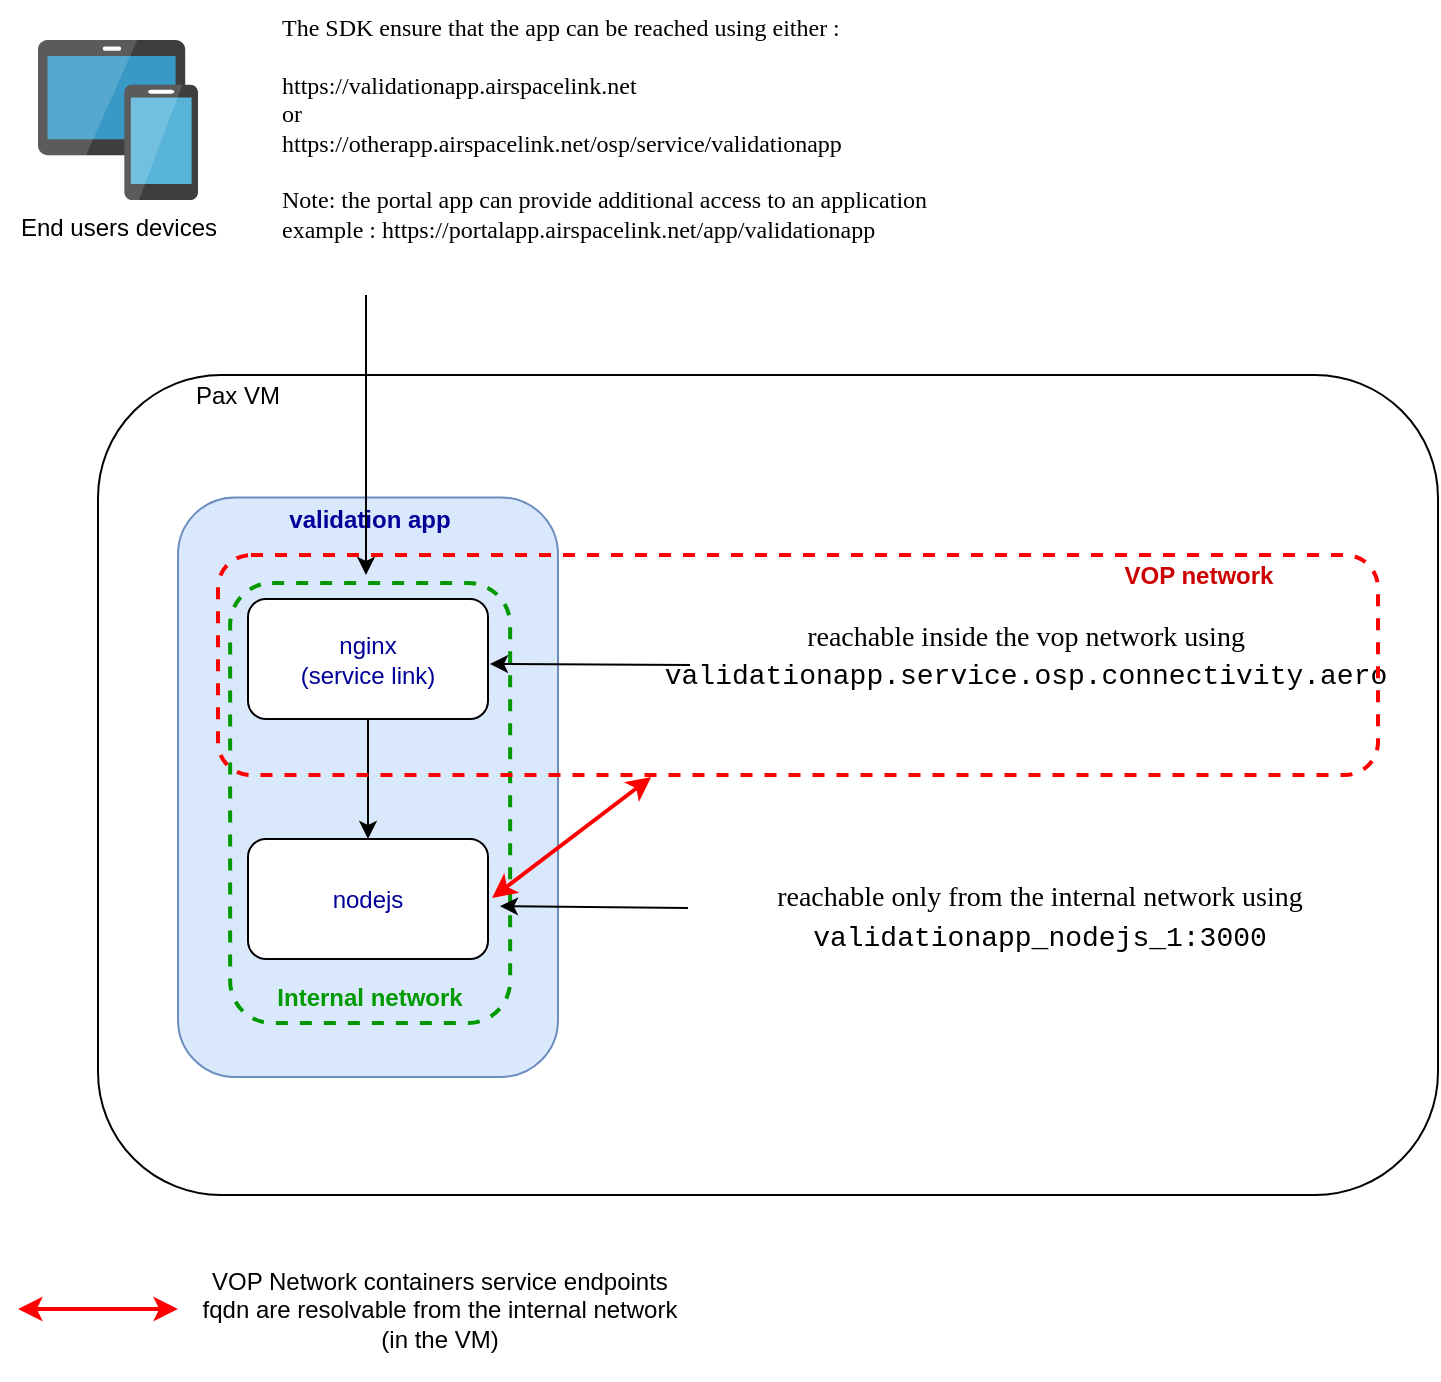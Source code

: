 <mxfile version="14.4.6" type="github">
  <diagram id="vl_AGbrKZmYdF3dpeHAi" name="Page-1">
    <mxGraphModel dx="1422" dy="705" grid="1" gridSize="10" guides="1" tooltips="1" connect="1" arrows="1" fold="1" page="1" pageScale="1" pageWidth="1169" pageHeight="827" math="0" shadow="0">
      <root>
        <mxCell id="0" />
        <mxCell id="1" parent="0" />
        <mxCell id="50oWKqxVrQMStPMYJhHW-2" value="" style="group" parent="1" vertex="1" connectable="0">
          <mxGeometry x="110" y="207.5" width="670" height="410" as="geometry" />
        </mxCell>
        <mxCell id="OdWC_pLGIVVMLjIX-C78-2" value="" style="rounded=1;whiteSpace=wrap;html=1;" parent="50oWKqxVrQMStPMYJhHW-2" vertex="1">
          <mxGeometry width="670" height="410" as="geometry" />
        </mxCell>
        <mxCell id="OdWC_pLGIVVMLjIX-C78-3" value="Pax VM" style="text;html=1;strokeColor=none;fillColor=none;align=center;verticalAlign=middle;whiteSpace=wrap;rounded=0;" parent="50oWKqxVrQMStPMYJhHW-2" vertex="1">
          <mxGeometry x="30" width="80" height="20" as="geometry" />
        </mxCell>
        <mxCell id="OdWC_pLGIVVMLjIX-C78-1" value="End users devices" style="aspect=fixed;html=1;points=[];align=center;image;fontSize=12;image=img/lib/mscae/Devices_Groups.svg;" parent="1" vertex="1">
          <mxGeometry x="80" y="40" width="80" height="80" as="geometry" />
        </mxCell>
        <mxCell id="OdWC_pLGIVVMLjIX-C78-6" value="" style="group" parent="1" vertex="1" connectable="0">
          <mxGeometry x="150" y="267.5" width="390" height="291" as="geometry" />
        </mxCell>
        <mxCell id="OdWC_pLGIVVMLjIX-C78-4" value="" style="rounded=1;whiteSpace=wrap;html=1;fillColor=#dae8fc;strokeColor=#6c8ebf;" parent="OdWC_pLGIVVMLjIX-C78-6" vertex="1">
          <mxGeometry y="1.207" width="190" height="289.793" as="geometry" />
        </mxCell>
        <mxCell id="OdWC_pLGIVVMLjIX-C78-5" value="validation app" style="text;html=1;strokeColor=none;fillColor=none;align=center;verticalAlign=middle;whiteSpace=wrap;rounded=0;fontStyle=1;fontColor=#000099;" parent="OdWC_pLGIVVMLjIX-C78-6" vertex="1">
          <mxGeometry x="35" width="122.143" height="24.149" as="geometry" />
        </mxCell>
        <mxCell id="OdWC_pLGIVVMLjIX-C78-9" style="edgeStyle=orthogonalEdgeStyle;rounded=0;orthogonalLoop=1;jettySize=auto;html=1;fontColor=#000099;" parent="OdWC_pLGIVVMLjIX-C78-6" source="OdWC_pLGIVVMLjIX-C78-7" target="OdWC_pLGIVVMLjIX-C78-8" edge="1">
          <mxGeometry relative="1" as="geometry" />
        </mxCell>
        <mxCell id="OdWC_pLGIVVMLjIX-C78-7" value="nginx&lt;br&gt;(service link)" style="rounded=1;whiteSpace=wrap;html=1;fontColor=#000099;" parent="OdWC_pLGIVVMLjIX-C78-6" vertex="1">
          <mxGeometry x="35" y="52" width="120" height="60" as="geometry" />
        </mxCell>
        <mxCell id="OdWC_pLGIVVMLjIX-C78-8" value="nodejs" style="rounded=1;whiteSpace=wrap;html=1;fontColor=#000099;" parent="OdWC_pLGIVVMLjIX-C78-6" vertex="1">
          <mxGeometry x="35" y="172" width="120" height="60" as="geometry" />
        </mxCell>
        <mxCell id="OdWC_pLGIVVMLjIX-C78-15" value="" style="group" parent="OdWC_pLGIVVMLjIX-C78-6" vertex="1" connectable="0">
          <mxGeometry x="26.07" y="44" width="140" height="220.0" as="geometry" />
        </mxCell>
        <mxCell id="50oWKqxVrQMStPMYJhHW-4" value="" style="group" parent="OdWC_pLGIVVMLjIX-C78-15" vertex="1" connectable="0">
          <mxGeometry width="140" height="220.0" as="geometry" />
        </mxCell>
        <mxCell id="OdWC_pLGIVVMLjIX-C78-13" value="" style="rounded=1;whiteSpace=wrap;html=1;dashed=1;strokeWidth=2;fillColor=none;fontColor=#CC0000;strokeColor=#009900;" parent="50oWKqxVrQMStPMYJhHW-4" vertex="1">
          <mxGeometry width="140" height="220.0" as="geometry" />
        </mxCell>
        <mxCell id="OdWC_pLGIVVMLjIX-C78-14" value="Internal network" style="text;html=1;strokeColor=none;fillColor=none;align=center;verticalAlign=middle;whiteSpace=wrap;rounded=0;dashed=1;fontStyle=1;fontColor=#009900;" parent="50oWKqxVrQMStPMYJhHW-4" vertex="1">
          <mxGeometry x="5.833" y="195.333" width="128.333" height="24.444" as="geometry" />
        </mxCell>
        <mxCell id="OdWC_pLGIVVMLjIX-C78-12" value="" style="group" parent="1" vertex="1" connectable="0">
          <mxGeometry x="170" y="297.5" width="600" height="110" as="geometry" />
        </mxCell>
        <mxCell id="OdWC_pLGIVVMLjIX-C78-19" value="&lt;div style=&quot;font-size: 14px ; line-height: 19px&quot;&gt;&lt;font color=&quot;#000000&quot;&gt;&lt;font face=&quot;Verdana&quot;&gt;reachable inside the vop network using&lt;/font&gt;&lt;br&gt;&lt;font face=&quot;consolas, courier new, monospace&quot;&gt;validationapp.service.osp.connectivity.aero&lt;/font&gt;&lt;/font&gt;&lt;/div&gt;" style="text;html=1;strokeColor=none;fillColor=none;align=center;verticalAlign=middle;whiteSpace=wrap;rounded=0;dashed=1;fontColor=#009900;" parent="OdWC_pLGIVVMLjIX-C78-12" vertex="1">
          <mxGeometry x="234" y="40" width="340" height="20" as="geometry" />
        </mxCell>
        <mxCell id="OdWC_pLGIVVMLjIX-C78-23" value="" style="endArrow=classic;html=1;fontColor=#009900;" parent="OdWC_pLGIVVMLjIX-C78-12" edge="1">
          <mxGeometry width="50" height="50" relative="1" as="geometry">
            <mxPoint x="236" y="55" as="sourcePoint" />
            <mxPoint x="136" y="54.5" as="targetPoint" />
          </mxGeometry>
        </mxCell>
        <mxCell id="50oWKqxVrQMStPMYJhHW-3" value="" style="group" parent="OdWC_pLGIVVMLjIX-C78-12" vertex="1" connectable="0">
          <mxGeometry width="580" height="110" as="geometry" />
        </mxCell>
        <mxCell id="OdWC_pLGIVVMLjIX-C78-10" value="" style="rounded=1;whiteSpace=wrap;html=1;fontColor=#000099;dashed=1;fillColor=none;strokeColor=#FF0000;strokeWidth=2;" parent="50oWKqxVrQMStPMYJhHW-3" vertex="1">
          <mxGeometry width="580" height="110" as="geometry" />
        </mxCell>
        <mxCell id="OdWC_pLGIVVMLjIX-C78-11" value="VOP network" style="text;html=1;strokeColor=none;fillColor=none;align=center;verticalAlign=middle;whiteSpace=wrap;rounded=0;dashed=1;fontColor=#CC0000;fontStyle=1" parent="50oWKqxVrQMStPMYJhHW-3" vertex="1">
          <mxGeometry x="431.282" width="118.974" height="20" as="geometry" />
        </mxCell>
        <mxCell id="OdWC_pLGIVVMLjIX-C78-16" value="" style="endArrow=classic;html=1;fontColor=#009900;" parent="1" edge="1">
          <mxGeometry width="50" height="50" relative="1" as="geometry">
            <mxPoint x="244" y="167.5" as="sourcePoint" />
            <mxPoint x="244" y="307.5" as="targetPoint" />
          </mxGeometry>
        </mxCell>
        <mxCell id="OdWC_pLGIVVMLjIX-C78-18" value="&lt;font face=&quot;Verdana&quot;&gt;&lt;font color=&quot;#000000&quot;&gt;The SDK ensure that the app can be reached using either :&lt;br&gt;&lt;br&gt;https://validationapp.airspacelink.net&lt;br&gt;or&lt;/font&gt;&lt;span style=&quot;color: rgb(0 , 0 , 0)&quot;&gt;&lt;br&gt;https://otherapp.airspacelink.net/osp/service/validationapp&lt;br&gt;&lt;/span&gt;&lt;/font&gt;&lt;font color=&quot;#000000&quot;&gt;&lt;font face=&quot;Verdana&quot;&gt;&lt;br&gt;Note: the portal app can provide additional&amp;nbsp;access to an application&lt;br&gt;example : https://portalapp.airspacelink.net/app/validationapp&lt;/font&gt;&lt;br&gt;&lt;/font&gt;" style="text;html=1;strokeColor=none;fillColor=none;align=left;verticalAlign=top;whiteSpace=wrap;rounded=0;dashed=1;fontColor=#009900;" parent="1" vertex="1">
          <mxGeometry x="200" y="20" width="470" height="85" as="geometry" />
        </mxCell>
        <mxCell id="OdWC_pLGIVVMLjIX-C78-24" value="" style="endArrow=classic;html=1;fontColor=#009900;exitX=0;exitY=0.5;exitDx=0;exitDy=0;" parent="1" edge="1">
          <mxGeometry width="50" height="50" relative="1" as="geometry">
            <mxPoint x="405" y="474" as="sourcePoint" />
            <mxPoint x="311" y="473.1" as="targetPoint" />
          </mxGeometry>
        </mxCell>
        <mxCell id="OdWC_pLGIVVMLjIX-C78-26" value="&lt;div style=&quot;font-size: 14px ; line-height: 19px&quot;&gt;&lt;font color=&quot;#000000&quot;&gt;&lt;font face=&quot;Verdana&quot;&gt;reachable only from the internal network using&lt;/font&gt;&lt;font face=&quot;consolas, courier new, monospace&quot;&gt; validationapp_nodejs_1:3000&lt;/font&gt;&lt;/font&gt;&lt;/div&gt;" style="text;html=1;strokeColor=none;fillColor=none;align=center;verticalAlign=middle;whiteSpace=wrap;rounded=0;dashed=1;fontColor=#009900;" parent="1" vertex="1">
          <mxGeometry x="401" y="468" width="360" height="20" as="geometry" />
        </mxCell>
        <mxCell id="huYGTndKfq1WulRqGuiI-1" value="VOP Network containers service endpoints fqdn are resolvable from the internal network (in the VM)" style="text;html=1;strokeColor=none;fillColor=none;align=center;verticalAlign=middle;whiteSpace=wrap;rounded=0;" vertex="1" parent="1">
          <mxGeometry x="161" y="640" width="240" height="70" as="geometry" />
        </mxCell>
        <mxCell id="huYGTndKfq1WulRqGuiI-2" value="" style="endArrow=classic;startArrow=classic;html=1;strokeColor=#FF0000;strokeWidth=2;" edge="1" parent="1">
          <mxGeometry width="50" height="50" relative="1" as="geometry">
            <mxPoint x="307" y="469" as="sourcePoint" />
            <mxPoint x="386.619" y="408.5" as="targetPoint" />
          </mxGeometry>
        </mxCell>
        <mxCell id="huYGTndKfq1WulRqGuiI-3" value="" style="endArrow=classic;startArrow=classic;html=1;strokeColor=#FF0000;strokeWidth=2;" edge="1" parent="1">
          <mxGeometry width="50" height="50" relative="1" as="geometry">
            <mxPoint x="70" y="674.5" as="sourcePoint" />
            <mxPoint x="150" y="674.5" as="targetPoint" />
          </mxGeometry>
        </mxCell>
      </root>
    </mxGraphModel>
  </diagram>
</mxfile>
